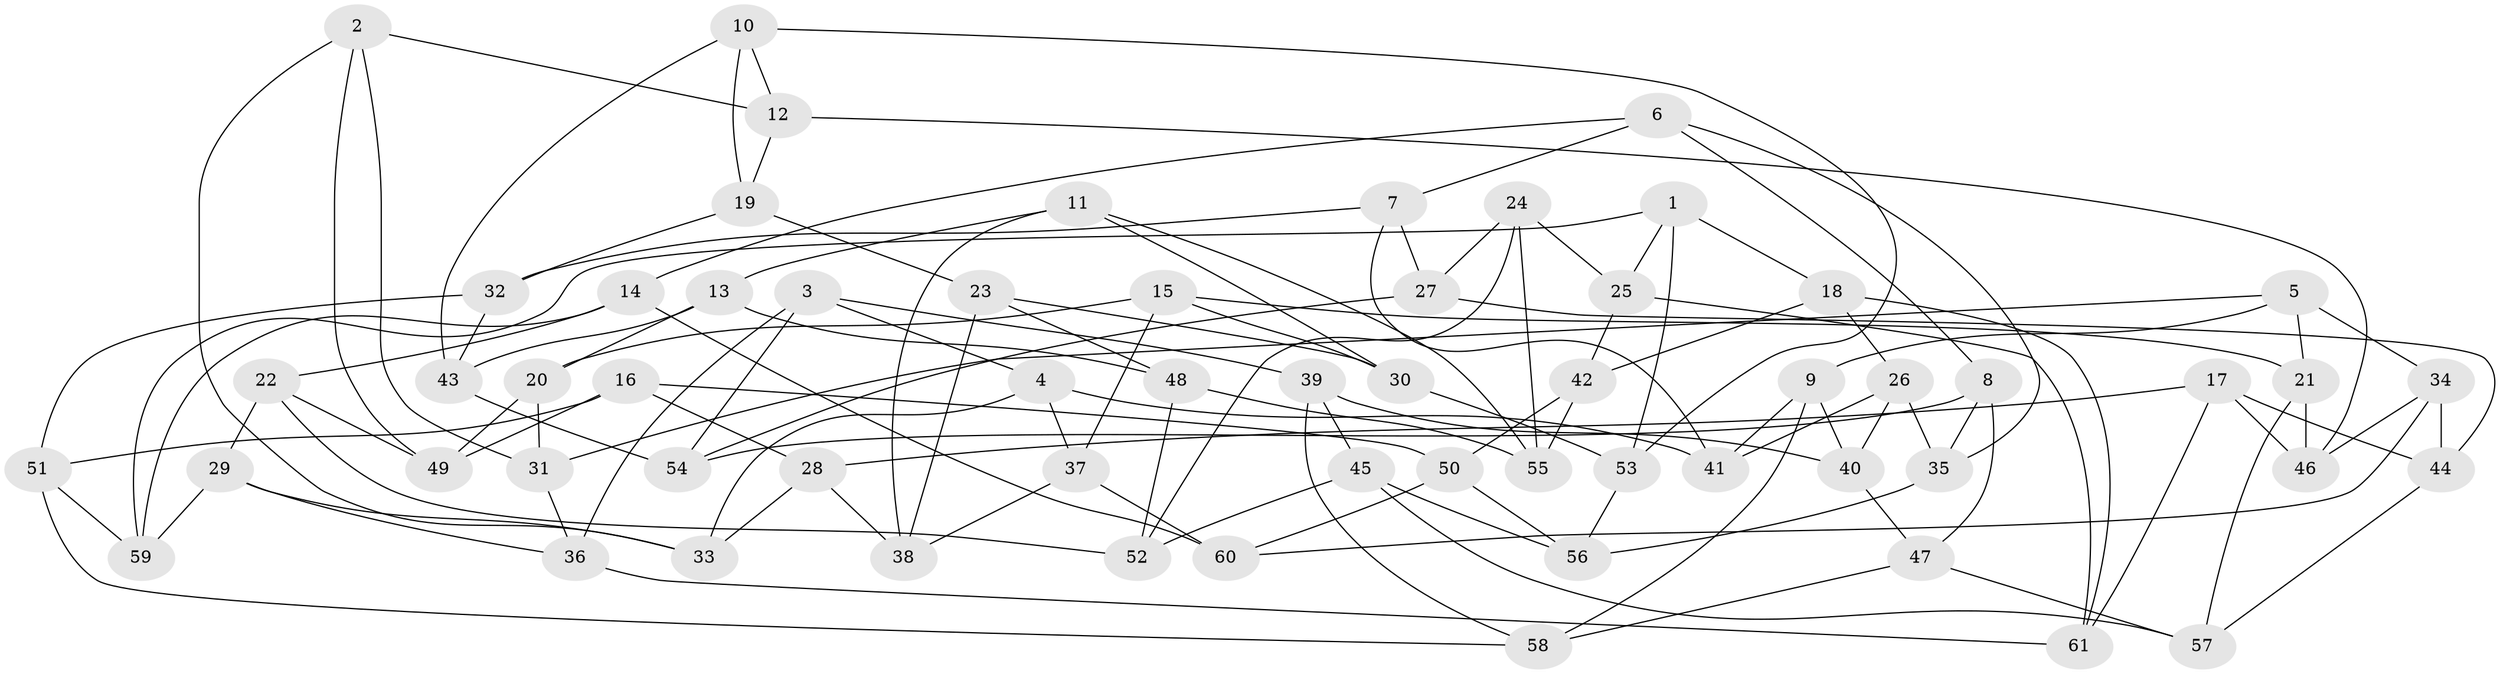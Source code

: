 // Generated by graph-tools (version 1.1) at 2025/16/03/09/25 04:16:36]
// undirected, 61 vertices, 122 edges
graph export_dot {
graph [start="1"]
  node [color=gray90,style=filled];
  1;
  2;
  3;
  4;
  5;
  6;
  7;
  8;
  9;
  10;
  11;
  12;
  13;
  14;
  15;
  16;
  17;
  18;
  19;
  20;
  21;
  22;
  23;
  24;
  25;
  26;
  27;
  28;
  29;
  30;
  31;
  32;
  33;
  34;
  35;
  36;
  37;
  38;
  39;
  40;
  41;
  42;
  43;
  44;
  45;
  46;
  47;
  48;
  49;
  50;
  51;
  52;
  53;
  54;
  55;
  56;
  57;
  58;
  59;
  60;
  61;
  1 -- 25;
  1 -- 59;
  1 -- 53;
  1 -- 18;
  2 -- 31;
  2 -- 49;
  2 -- 33;
  2 -- 12;
  3 -- 4;
  3 -- 36;
  3 -- 39;
  3 -- 54;
  4 -- 41;
  4 -- 33;
  4 -- 37;
  5 -- 21;
  5 -- 31;
  5 -- 9;
  5 -- 34;
  6 -- 14;
  6 -- 8;
  6 -- 35;
  6 -- 7;
  7 -- 32;
  7 -- 41;
  7 -- 27;
  8 -- 54;
  8 -- 47;
  8 -- 35;
  9 -- 40;
  9 -- 58;
  9 -- 41;
  10 -- 19;
  10 -- 43;
  10 -- 12;
  10 -- 53;
  11 -- 13;
  11 -- 30;
  11 -- 38;
  11 -- 55;
  12 -- 46;
  12 -- 19;
  13 -- 48;
  13 -- 43;
  13 -- 20;
  14 -- 22;
  14 -- 59;
  14 -- 60;
  15 -- 30;
  15 -- 37;
  15 -- 20;
  15 -- 21;
  16 -- 49;
  16 -- 28;
  16 -- 51;
  16 -- 50;
  17 -- 44;
  17 -- 61;
  17 -- 46;
  17 -- 28;
  18 -- 61;
  18 -- 42;
  18 -- 26;
  19 -- 32;
  19 -- 23;
  20 -- 31;
  20 -- 49;
  21 -- 46;
  21 -- 57;
  22 -- 29;
  22 -- 52;
  22 -- 49;
  23 -- 38;
  23 -- 30;
  23 -- 48;
  24 -- 27;
  24 -- 55;
  24 -- 25;
  24 -- 52;
  25 -- 42;
  25 -- 61;
  26 -- 40;
  26 -- 41;
  26 -- 35;
  27 -- 44;
  27 -- 54;
  28 -- 33;
  28 -- 38;
  29 -- 59;
  29 -- 33;
  29 -- 36;
  30 -- 53;
  31 -- 36;
  32 -- 51;
  32 -- 43;
  34 -- 46;
  34 -- 44;
  34 -- 60;
  35 -- 56;
  36 -- 61;
  37 -- 38;
  37 -- 60;
  39 -- 40;
  39 -- 58;
  39 -- 45;
  40 -- 47;
  42 -- 50;
  42 -- 55;
  43 -- 54;
  44 -- 57;
  45 -- 52;
  45 -- 57;
  45 -- 56;
  47 -- 58;
  47 -- 57;
  48 -- 55;
  48 -- 52;
  50 -- 60;
  50 -- 56;
  51 -- 58;
  51 -- 59;
  53 -- 56;
}
